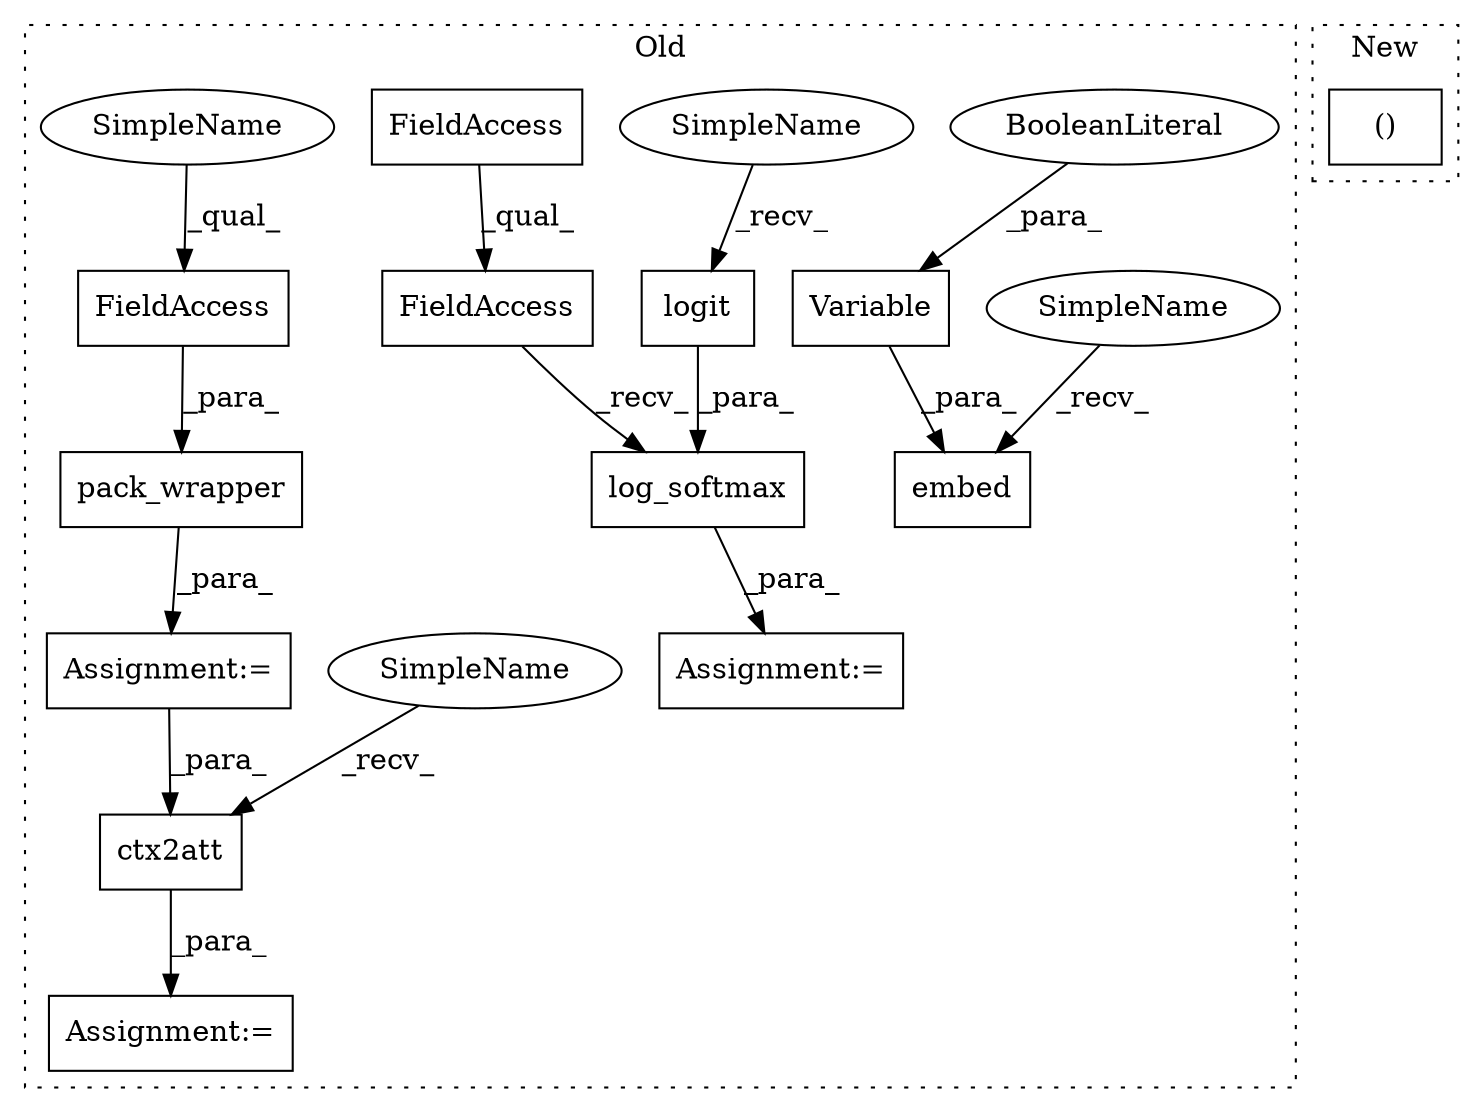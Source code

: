 digraph G {
subgraph cluster0 {
1 [label="pack_wrapper" a="32" s="9541,9588" l="13,1" shape="box"];
3 [label="FieldAccess" a="22" s="9554" l="14" shape="box"];
4 [label="embed" a="32" s="10461,10485" l="6,1" shape="box"];
5 [label="ctx2att" a="32" s="9612,9629" l="8,1" shape="box"];
6 [label="logit" a="32" s="11389,11401" l="6,1" shape="box"];
7 [label="log_softmax" a="32" s="11372,11402" l="12,1" shape="box"];
8 [label="FieldAccess" a="22" s="11352" l="19" shape="box"];
9 [label="FieldAccess" a="22" s="11352" l="8" shape="box"];
10 [label="Assignment:=" a="7" s="11351" l="1" shape="box"];
11 [label="Assignment:=" a="7" s="9606" l="1" shape="box"];
12 [label="Assignment:=" a="7" s="9540" l="1" shape="box"];
13 [label="Variable" a="32" s="10467,10484" l="9,1" shape="box"];
14 [label="BooleanLiteral" a="9" s="10479" l="5" shape="ellipse"];
15 [label="SimpleName" a="42" s="10456" l="4" shape="ellipse"];
16 [label="SimpleName" a="42" s="9554" l="4" shape="ellipse"];
17 [label="SimpleName" a="42" s="9607" l="4" shape="ellipse"];
18 [label="SimpleName" a="42" s="11384" l="4" shape="ellipse"];
label = "Old";
style="dotted";
}
subgraph cluster1 {
2 [label="()" a="106" s="9565" l="54" shape="box"];
label = "New";
style="dotted";
}
1 -> 12 [label="_para_"];
3 -> 1 [label="_para_"];
5 -> 11 [label="_para_"];
6 -> 7 [label="_para_"];
7 -> 10 [label="_para_"];
8 -> 7 [label="_recv_"];
9 -> 8 [label="_qual_"];
12 -> 5 [label="_para_"];
13 -> 4 [label="_para_"];
14 -> 13 [label="_para_"];
15 -> 4 [label="_recv_"];
16 -> 3 [label="_qual_"];
17 -> 5 [label="_recv_"];
18 -> 6 [label="_recv_"];
}